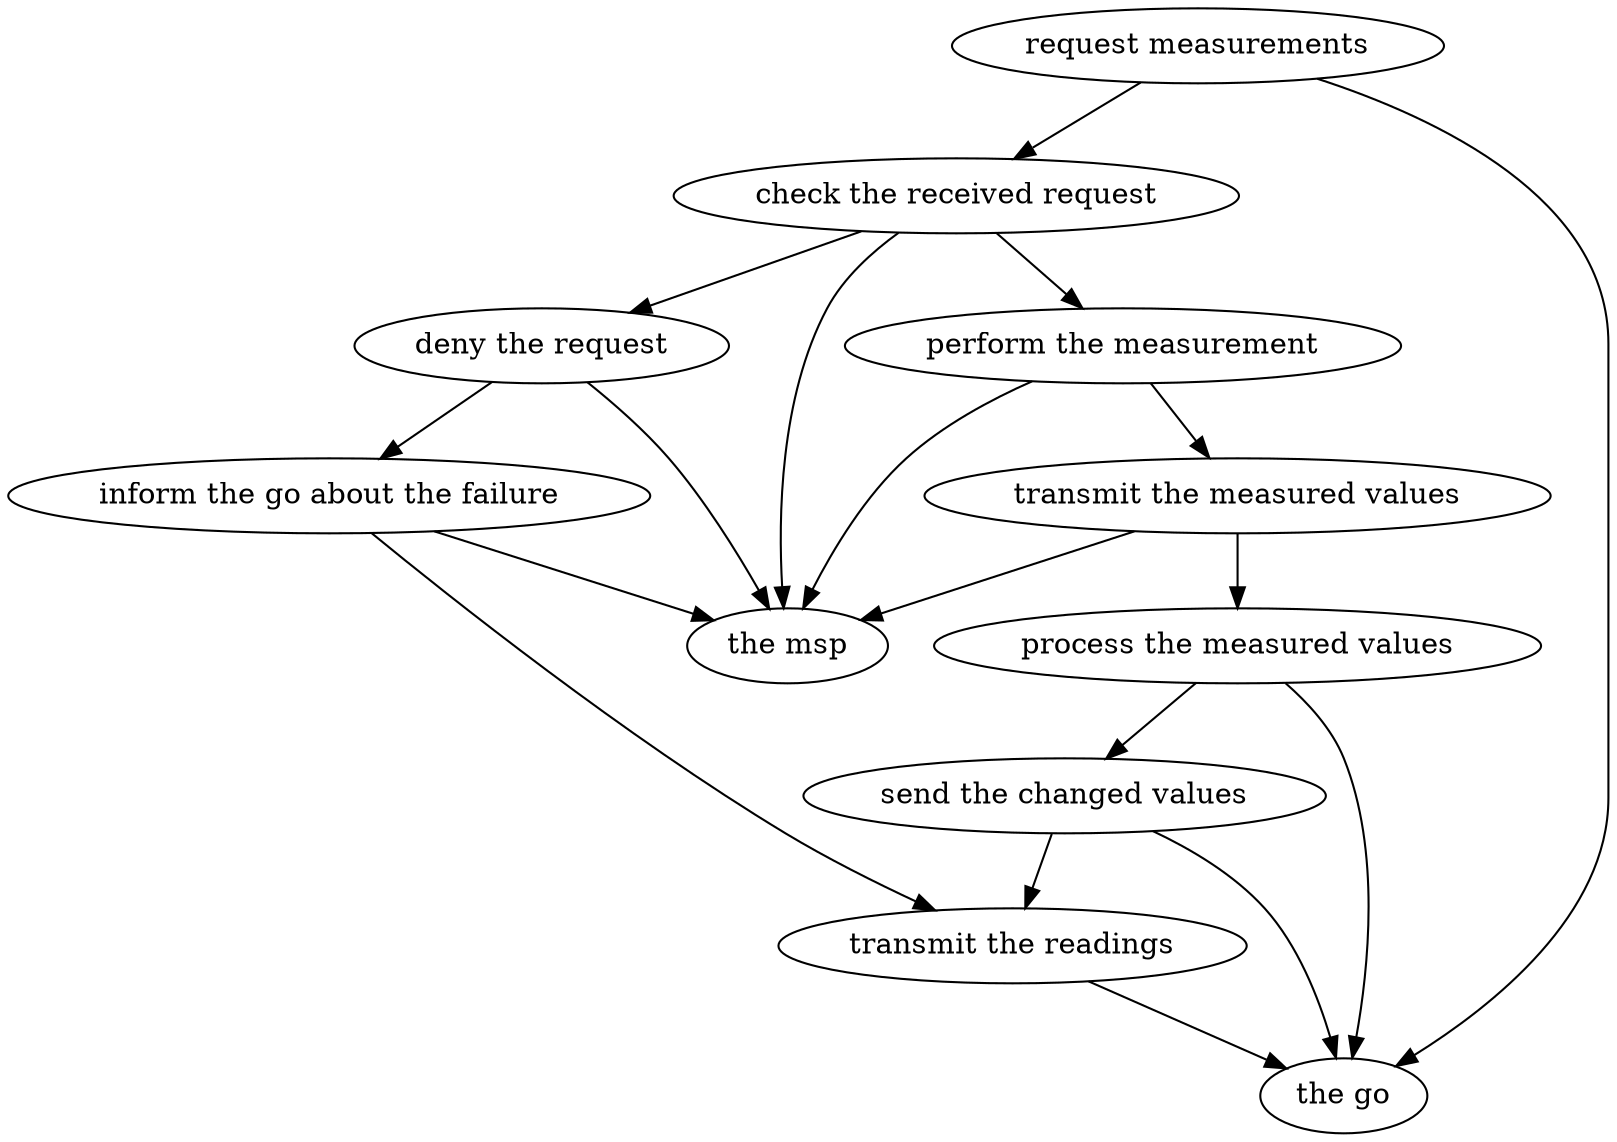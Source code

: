 strict digraph "doc-10.11" {
	graph [name="doc-10.11"];
	"request measurements"	[attrs="{'type': 'Activity', 'label': 'request measurements'}"];
	"check the received request"	[attrs="{'type': 'Activity', 'label': 'check the received request'}"];
	"request measurements" -> "check the received request"	[attrs="{'type': 'flow', 'label': 'flow'}"];
	"the go"	[attrs="{'type': 'Actor', 'label': 'the go'}"];
	"request measurements" -> "the go"	[attrs="{'type': 'actor performer', 'label': 'actor performer'}"];
	"deny the request"	[attrs="{'type': 'Activity', 'label': 'deny the request'}"];
	"check the received request" -> "deny the request"	[attrs="{'type': 'flow', 'label': 'flow'}"];
	"perform the measurement"	[attrs="{'type': 'Activity', 'label': 'perform the measurement'}"];
	"check the received request" -> "perform the measurement"	[attrs="{'type': 'flow', 'label': 'flow'}"];
	"the msp"	[attrs="{'type': 'Actor', 'label': 'the msp'}"];
	"check the received request" -> "the msp"	[attrs="{'type': 'actor performer', 'label': 'actor performer'}"];
	"inform the go about the failure"	[attrs="{'type': 'Activity', 'label': 'inform the go about the failure'}"];
	"deny the request" -> "inform the go about the failure"	[attrs="{'type': 'flow', 'label': 'flow'}"];
	"deny the request" -> "the msp"	[attrs="{'type': 'actor performer', 'label': 'actor performer'}"];
	"transmit the measured values"	[attrs="{'type': 'Activity', 'label': 'transmit the measured values'}"];
	"perform the measurement" -> "transmit the measured values"	[attrs="{'type': 'flow', 'label': 'flow'}"];
	"perform the measurement" -> "the msp"	[attrs="{'type': 'actor performer', 'label': 'actor performer'}"];
	"transmit the readings"	[attrs="{'type': 'Activity', 'label': 'transmit the readings'}"];
	"inform the go about the failure" -> "transmit the readings"	[attrs="{'type': 'flow', 'label': 'flow'}"];
	"inform the go about the failure" -> "the msp"	[attrs="{'type': 'actor performer', 'label': 'actor performer'}"];
	"process the measured values"	[attrs="{'type': 'Activity', 'label': 'process the measured values'}"];
	"transmit the measured values" -> "process the measured values"	[attrs="{'type': 'flow', 'label': 'flow'}"];
	"transmit the measured values" -> "the msp"	[attrs="{'type': 'actor performer', 'label': 'actor performer'}"];
	"send the changed values"	[attrs="{'type': 'Activity', 'label': 'send the changed values'}"];
	"process the measured values" -> "send the changed values"	[attrs="{'type': 'flow', 'label': 'flow'}"];
	"process the measured values" -> "the go"	[attrs="{'type': 'actor performer', 'label': 'actor performer'}"];
	"send the changed values" -> "transmit the readings"	[attrs="{'type': 'flow', 'label': 'flow'}"];
	"send the changed values" -> "the go"	[attrs="{'type': 'actor performer', 'label': 'actor performer'}"];
	"transmit the readings" -> "the go"	[attrs="{'type': 'actor performer', 'label': 'actor performer'}"];
}
